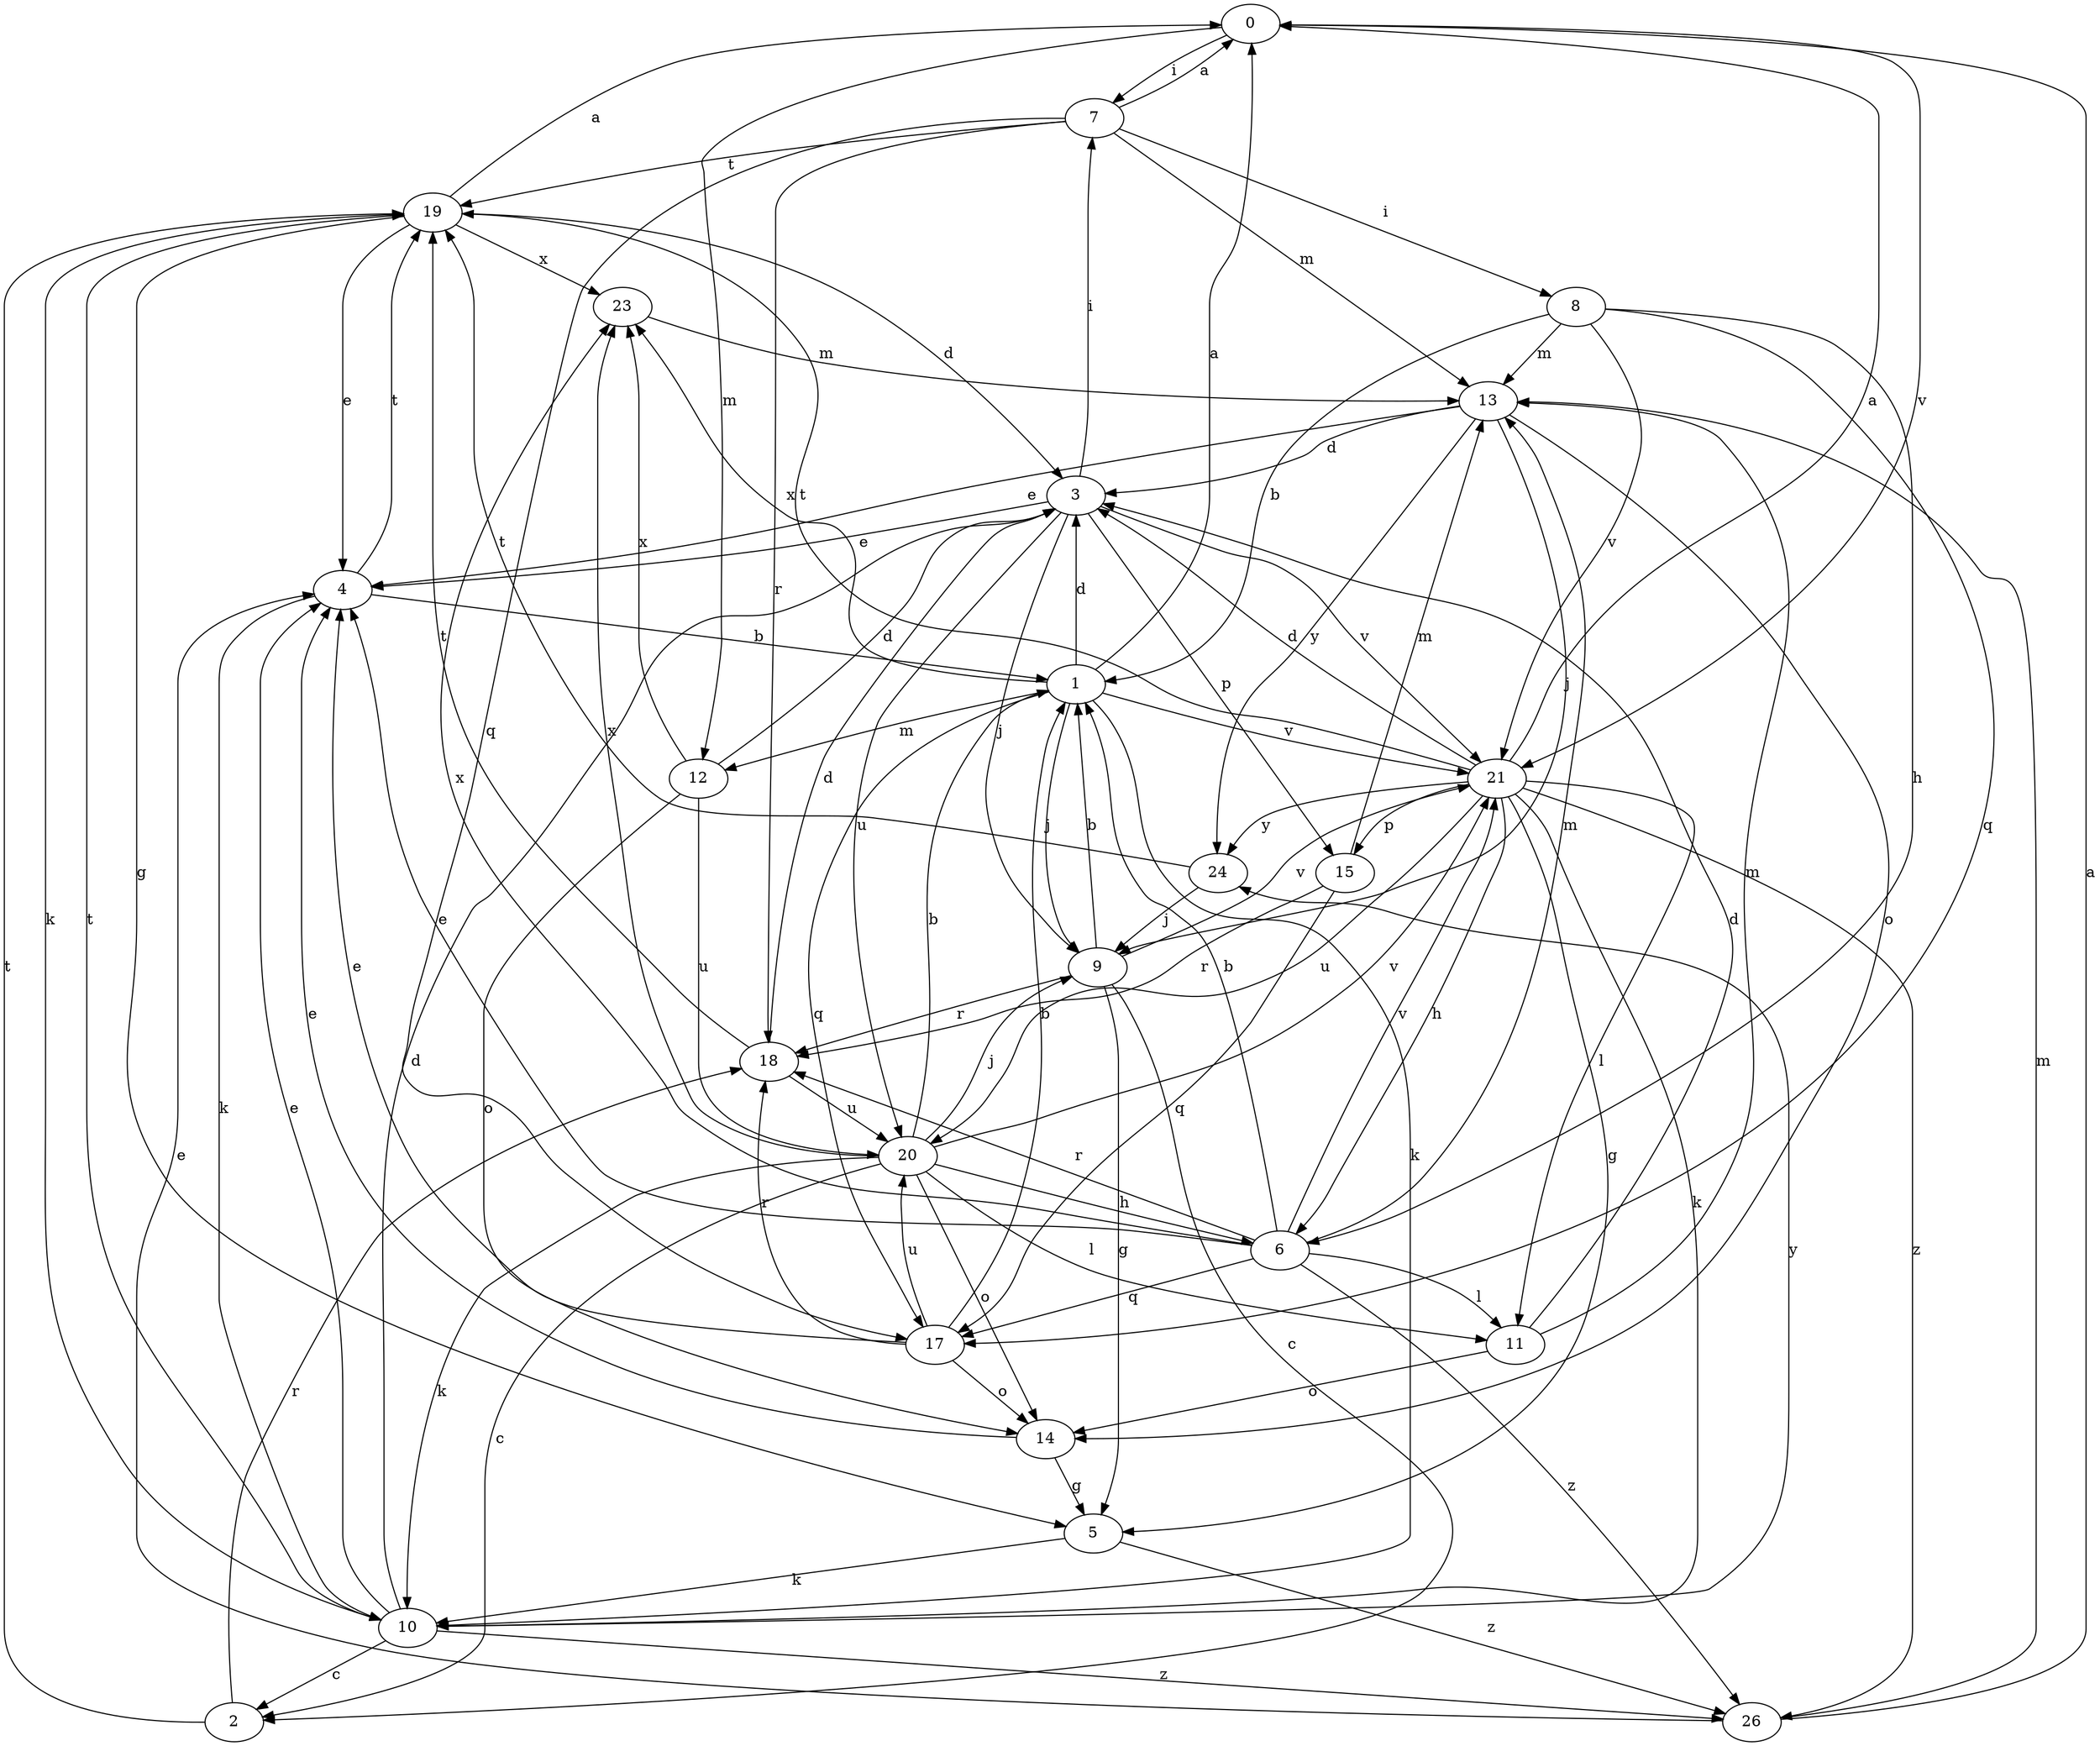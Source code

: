 strict digraph  {
0;
1;
2;
3;
4;
5;
6;
7;
8;
9;
10;
11;
12;
13;
14;
15;
17;
18;
19;
20;
21;
23;
24;
26;
0 -> 7  [label=i];
0 -> 12  [label=m];
0 -> 21  [label=v];
1 -> 0  [label=a];
1 -> 3  [label=d];
1 -> 9  [label=j];
1 -> 10  [label=k];
1 -> 12  [label=m];
1 -> 17  [label=q];
1 -> 21  [label=v];
1 -> 23  [label=x];
2 -> 18  [label=r];
2 -> 19  [label=t];
3 -> 4  [label=e];
3 -> 7  [label=i];
3 -> 9  [label=j];
3 -> 15  [label=p];
3 -> 20  [label=u];
3 -> 21  [label=v];
4 -> 1  [label=b];
4 -> 10  [label=k];
4 -> 19  [label=t];
5 -> 10  [label=k];
5 -> 26  [label=z];
6 -> 1  [label=b];
6 -> 4  [label=e];
6 -> 11  [label=l];
6 -> 13  [label=m];
6 -> 17  [label=q];
6 -> 18  [label=r];
6 -> 21  [label=v];
6 -> 23  [label=x];
6 -> 26  [label=z];
7 -> 0  [label=a];
7 -> 8  [label=i];
7 -> 13  [label=m];
7 -> 17  [label=q];
7 -> 18  [label=r];
7 -> 19  [label=t];
8 -> 1  [label=b];
8 -> 6  [label=h];
8 -> 13  [label=m];
8 -> 17  [label=q];
8 -> 21  [label=v];
9 -> 1  [label=b];
9 -> 2  [label=c];
9 -> 5  [label=g];
9 -> 18  [label=r];
9 -> 21  [label=v];
10 -> 2  [label=c];
10 -> 3  [label=d];
10 -> 4  [label=e];
10 -> 19  [label=t];
10 -> 24  [label=y];
10 -> 26  [label=z];
11 -> 3  [label=d];
11 -> 13  [label=m];
11 -> 14  [label=o];
12 -> 3  [label=d];
12 -> 14  [label=o];
12 -> 20  [label=u];
12 -> 23  [label=x];
13 -> 3  [label=d];
13 -> 4  [label=e];
13 -> 9  [label=j];
13 -> 14  [label=o];
13 -> 24  [label=y];
14 -> 4  [label=e];
14 -> 5  [label=g];
15 -> 13  [label=m];
15 -> 17  [label=q];
15 -> 18  [label=r];
17 -> 1  [label=b];
17 -> 4  [label=e];
17 -> 14  [label=o];
17 -> 18  [label=r];
17 -> 20  [label=u];
18 -> 3  [label=d];
18 -> 19  [label=t];
18 -> 20  [label=u];
19 -> 0  [label=a];
19 -> 3  [label=d];
19 -> 4  [label=e];
19 -> 5  [label=g];
19 -> 10  [label=k];
19 -> 23  [label=x];
20 -> 1  [label=b];
20 -> 2  [label=c];
20 -> 6  [label=h];
20 -> 9  [label=j];
20 -> 10  [label=k];
20 -> 11  [label=l];
20 -> 14  [label=o];
20 -> 21  [label=v];
20 -> 23  [label=x];
21 -> 0  [label=a];
21 -> 3  [label=d];
21 -> 5  [label=g];
21 -> 6  [label=h];
21 -> 10  [label=k];
21 -> 11  [label=l];
21 -> 15  [label=p];
21 -> 19  [label=t];
21 -> 20  [label=u];
21 -> 24  [label=y];
21 -> 26  [label=z];
23 -> 13  [label=m];
24 -> 9  [label=j];
24 -> 19  [label=t];
26 -> 0  [label=a];
26 -> 4  [label=e];
26 -> 13  [label=m];
}
